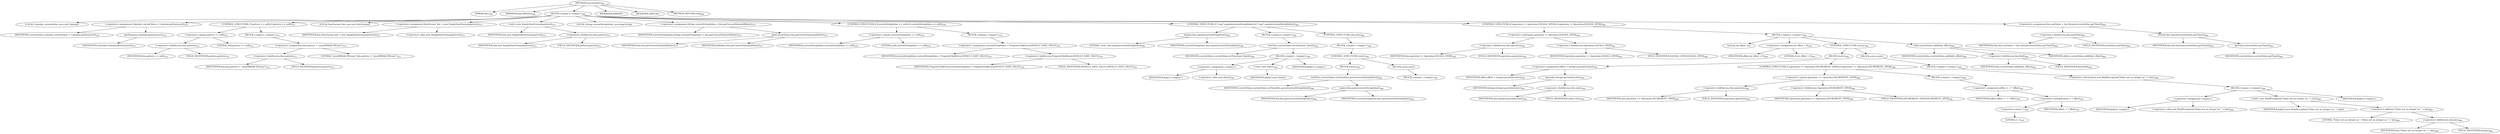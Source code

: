 digraph "executeDate" {  
"574" [label = <(METHOD,executeDate)<SUB>369</SUB>> ]
"46" [label = <(PARAM,this)<SUB>369</SUB>> ]
"575" [label = <(PARAM,String oldValue)<SUB>369</SUB>> ]
"576" [label = <(BLOCK,&lt;empty&gt;,&lt;empty&gt;)<SUB>369</SUB>> ]
"577" [label = <(LOCAL,Calendar currentValue: java.util.Calendar)> ]
"578" [label = <(&lt;operator&gt;.assignment,Calendar currentValue = Calendar.getInstance())<SUB>370</SUB>> ]
"579" [label = <(IDENTIFIER,currentValue,Calendar currentValue = Calendar.getInstance())<SUB>370</SUB>> ]
"580" [label = <(getInstance,Calendar.getInstance())<SUB>370</SUB>> ]
"581" [label = <(IDENTIFIER,Calendar,Calendar.getInstance())<SUB>370</SUB>> ]
"582" [label = <(CONTROL_STRUCTURE,if (pattern == null),if (pattern == null))<SUB>372</SUB>> ]
"583" [label = <(&lt;operator&gt;.equals,pattern == null)<SUB>372</SUB>> ]
"584" [label = <(&lt;operator&gt;.fieldAccess,this.pattern)<SUB>372</SUB>> ]
"585" [label = <(IDENTIFIER,this,pattern == null)<SUB>372</SUB>> ]
"586" [label = <(FIELD_IDENTIFIER,pattern,pattern)<SUB>372</SUB>> ]
"587" [label = <(LITERAL,null,pattern == null)<SUB>372</SUB>> ]
"588" [label = <(BLOCK,&lt;empty&gt;,&lt;empty&gt;)<SUB>372</SUB>> ]
"589" [label = <(&lt;operator&gt;.assignment,this.pattern = &quot;yyyy/MM/dd HH:mm&quot;)<SUB>373</SUB>> ]
"590" [label = <(&lt;operator&gt;.fieldAccess,this.pattern)<SUB>373</SUB>> ]
"591" [label = <(IDENTIFIER,this,this.pattern = &quot;yyyy/MM/dd HH:mm&quot;)<SUB>373</SUB>> ]
"592" [label = <(FIELD_IDENTIFIER,pattern,pattern)<SUB>373</SUB>> ]
"593" [label = <(LITERAL,&quot;yyyy/MM/dd HH:mm&quot;,this.pattern = &quot;yyyy/MM/dd HH:mm&quot;)<SUB>373</SUB>> ]
"44" [label = <(LOCAL,DateFormat fmt: java.text.DateFormat)> ]
"594" [label = <(&lt;operator&gt;.assignment,DateFormat fmt = new SimpleDateFormat(pattern))<SUB>375</SUB>> ]
"595" [label = <(IDENTIFIER,fmt,DateFormat fmt = new SimpleDateFormat(pattern))<SUB>375</SUB>> ]
"596" [label = <(&lt;operator&gt;.alloc,new SimpleDateFormat(pattern))<SUB>375</SUB>> ]
"597" [label = <(&lt;init&gt;,new SimpleDateFormat(pattern))<SUB>375</SUB>> ]
"43" [label = <(IDENTIFIER,fmt,new SimpleDateFormat(pattern))<SUB>375</SUB>> ]
"598" [label = <(&lt;operator&gt;.fieldAccess,this.pattern)<SUB>375</SUB>> ]
"599" [label = <(IDENTIFIER,this,new SimpleDateFormat(pattern))<SUB>375</SUB>> ]
"600" [label = <(FIELD_IDENTIFIER,pattern,pattern)<SUB>375</SUB>> ]
"601" [label = <(LOCAL,String currentStringValue: java.lang.String)> ]
"602" [label = <(&lt;operator&gt;.assignment,String currentStringValue = this.getCurrentValue(oldValue))<SUB>377</SUB>> ]
"603" [label = <(IDENTIFIER,currentStringValue,String currentStringValue = this.getCurrentValue(oldValue))<SUB>377</SUB>> ]
"604" [label = <(getCurrentValue,this.getCurrentValue(oldValue))<SUB>377</SUB>> ]
"45" [label = <(IDENTIFIER,this,this.getCurrentValue(oldValue))<SUB>377</SUB>> ]
"605" [label = <(IDENTIFIER,oldValue,this.getCurrentValue(oldValue))<SUB>377</SUB>> ]
"606" [label = <(CONTROL_STRUCTURE,if (currentStringValue == null),if (currentStringValue == null))<SUB>378</SUB>> ]
"607" [label = <(&lt;operator&gt;.equals,currentStringValue == null)<SUB>378</SUB>> ]
"608" [label = <(IDENTIFIER,currentStringValue,currentStringValue == null)<SUB>378</SUB>> ]
"609" [label = <(LITERAL,null,currentStringValue == null)<SUB>378</SUB>> ]
"610" [label = <(BLOCK,&lt;empty&gt;,&lt;empty&gt;)<SUB>378</SUB>> ]
"611" [label = <(&lt;operator&gt;.assignment,currentStringValue = PropertyFile$Entry.DEFAULT_DATE_VALUE)<SUB>379</SUB>> ]
"612" [label = <(IDENTIFIER,currentStringValue,currentStringValue = PropertyFile$Entry.DEFAULT_DATE_VALUE)<SUB>379</SUB>> ]
"613" [label = <(&lt;operator&gt;.fieldAccess,PropertyFile$Entry.DEFAULT_DATE_VALUE)<SUB>379</SUB>> ]
"614" [label = <(IDENTIFIER,PropertyFile$Entry,currentStringValue = PropertyFile$Entry.DEFAULT_DATE_VALUE)<SUB>379</SUB>> ]
"615" [label = <(FIELD_IDENTIFIER,DEFAULT_DATE_VALUE,DEFAULT_DATE_VALUE)<SUB>379</SUB>> ]
"616" [label = <(CONTROL_STRUCTURE,if (&quot;now&quot;.equals(currentStringValue)),if (&quot;now&quot;.equals(currentStringValue)))<SUB>382</SUB>> ]
"617" [label = <(equals,this.equals(currentStringValue))<SUB>382</SUB>> ]
"618" [label = <(LITERAL,&quot;now&quot;,this.equals(currentStringValue))<SUB>382</SUB>> ]
"619" [label = <(IDENTIFIER,currentStringValue,this.equals(currentStringValue))<SUB>382</SUB>> ]
"620" [label = <(BLOCK,&lt;empty&gt;,&lt;empty&gt;)<SUB>382</SUB>> ]
"621" [label = <(setTime,currentValue.setTime(new Date()))<SUB>383</SUB>> ]
"622" [label = <(IDENTIFIER,currentValue,currentValue.setTime(new Date()))<SUB>383</SUB>> ]
"623" [label = <(BLOCK,&lt;empty&gt;,&lt;empty&gt;)<SUB>383</SUB>> ]
"624" [label = <(&lt;operator&gt;.assignment,&lt;empty&gt;)> ]
"625" [label = <(IDENTIFIER,$obj13,&lt;empty&gt;)> ]
"626" [label = <(&lt;operator&gt;.alloc,new Date())<SUB>383</SUB>> ]
"627" [label = <(&lt;init&gt;,new Date())<SUB>383</SUB>> ]
"628" [label = <(IDENTIFIER,$obj13,new Date())> ]
"629" [label = <(IDENTIFIER,$obj13,&lt;empty&gt;)> ]
"630" [label = <(CONTROL_STRUCTURE,else,else)<SUB>384</SUB>> ]
"631" [label = <(BLOCK,&lt;empty&gt;,&lt;empty&gt;)<SUB>384</SUB>> ]
"632" [label = <(CONTROL_STRUCTURE,try,try)<SUB>385</SUB>> ]
"633" [label = <(BLOCK,try,try)<SUB>385</SUB>> ]
"634" [label = <(setTime,currentValue.setTime(fmt.parse(currentStringValue)))<SUB>386</SUB>> ]
"635" [label = <(IDENTIFIER,currentValue,currentValue.setTime(fmt.parse(currentStringValue)))<SUB>386</SUB>> ]
"636" [label = <(parse,fmt.parse(currentStringValue))<SUB>386</SUB>> ]
"637" [label = <(IDENTIFIER,fmt,fmt.parse(currentStringValue))<SUB>386</SUB>> ]
"638" [label = <(IDENTIFIER,currentStringValue,fmt.parse(currentStringValue))<SUB>386</SUB>> ]
"639" [label = <(BLOCK,catch,catch)> ]
"640" [label = <(BLOCK,&lt;empty&gt;,&lt;empty&gt;)<SUB>387</SUB>> ]
"641" [label = <(CONTROL_STRUCTURE,if (operation != Operation.EQUALS_OPER),if (operation != Operation.EQUALS_OPER))<SUB>392</SUB>> ]
"642" [label = <(&lt;operator&gt;.notEquals,operation != Operation.EQUALS_OPER)<SUB>392</SUB>> ]
"643" [label = <(&lt;operator&gt;.fieldAccess,this.operation)<SUB>392</SUB>> ]
"644" [label = <(IDENTIFIER,this,operation != Operation.EQUALS_OPER)<SUB>392</SUB>> ]
"645" [label = <(FIELD_IDENTIFIER,operation,operation)<SUB>392</SUB>> ]
"646" [label = <(&lt;operator&gt;.fieldAccess,Operation.EQUALS_OPER)<SUB>392</SUB>> ]
"647" [label = <(IDENTIFIER,Operation,operation != Operation.EQUALS_OPER)<SUB>392</SUB>> ]
"648" [label = <(FIELD_IDENTIFIER,EQUALS_OPER,EQUALS_OPER)<SUB>392</SUB>> ]
"649" [label = <(BLOCK,&lt;empty&gt;,&lt;empty&gt;)<SUB>392</SUB>> ]
"650" [label = <(LOCAL,int offset: int)> ]
"651" [label = <(&lt;operator&gt;.assignment,int offset = 0)<SUB>393</SUB>> ]
"652" [label = <(IDENTIFIER,offset,int offset = 0)<SUB>393</SUB>> ]
"653" [label = <(LITERAL,0,int offset = 0)<SUB>393</SUB>> ]
"654" [label = <(CONTROL_STRUCTURE,try,try)<SUB>394</SUB>> ]
"655" [label = <(BLOCK,try,try)<SUB>394</SUB>> ]
"656" [label = <(&lt;operator&gt;.assignment,offset = Integer.parseInt(value))<SUB>395</SUB>> ]
"657" [label = <(IDENTIFIER,offset,offset = Integer.parseInt(value))<SUB>395</SUB>> ]
"658" [label = <(parseInt,Integer.parseInt(value))<SUB>395</SUB>> ]
"659" [label = <(IDENTIFIER,Integer,Integer.parseInt(value))<SUB>395</SUB>> ]
"660" [label = <(&lt;operator&gt;.fieldAccess,this.value)<SUB>395</SUB>> ]
"661" [label = <(IDENTIFIER,this,Integer.parseInt(value))<SUB>395</SUB>> ]
"662" [label = <(FIELD_IDENTIFIER,value,value)<SUB>395</SUB>> ]
"663" [label = <(CONTROL_STRUCTURE,if (operation == Operation.DECREMENT_OPER),if (operation == Operation.DECREMENT_OPER))<SUB>396</SUB>> ]
"664" [label = <(&lt;operator&gt;.equals,operation == Operation.DECREMENT_OPER)<SUB>396</SUB>> ]
"665" [label = <(&lt;operator&gt;.fieldAccess,this.operation)<SUB>396</SUB>> ]
"666" [label = <(IDENTIFIER,this,operation == Operation.DECREMENT_OPER)<SUB>396</SUB>> ]
"667" [label = <(FIELD_IDENTIFIER,operation,operation)<SUB>396</SUB>> ]
"668" [label = <(&lt;operator&gt;.fieldAccess,Operation.DECREMENT_OPER)<SUB>396</SUB>> ]
"669" [label = <(IDENTIFIER,Operation,operation == Operation.DECREMENT_OPER)<SUB>396</SUB>> ]
"670" [label = <(FIELD_IDENTIFIER,DECREMENT_OPER,DECREMENT_OPER)<SUB>396</SUB>> ]
"671" [label = <(BLOCK,&lt;empty&gt;,&lt;empty&gt;)<SUB>396</SUB>> ]
"672" [label = <(&lt;operator&gt;.assignment,offset = -1 * offset)<SUB>397</SUB>> ]
"673" [label = <(IDENTIFIER,offset,offset = -1 * offset)<SUB>397</SUB>> ]
"674" [label = <(&lt;operator&gt;.multiplication,-1 * offset)<SUB>397</SUB>> ]
"675" [label = <(&lt;operator&gt;.minus,-1)<SUB>397</SUB>> ]
"676" [label = <(LITERAL,1,-1)<SUB>397</SUB>> ]
"677" [label = <(IDENTIFIER,offset,-1 * offset)<SUB>397</SUB>> ]
"678" [label = <(BLOCK,catch,catch)> ]
"679" [label = <(BLOCK,&lt;empty&gt;,&lt;empty&gt;)<SUB>399</SUB>> ]
"680" [label = <(&lt;operator&gt;.throw,throw new BuildException(&quot;Value not an integer on &quot; + key);)<SUB>400</SUB>> ]
"681" [label = <(BLOCK,&lt;empty&gt;,&lt;empty&gt;)<SUB>400</SUB>> ]
"682" [label = <(&lt;operator&gt;.assignment,&lt;empty&gt;)> ]
"683" [label = <(IDENTIFIER,$obj14,&lt;empty&gt;)> ]
"684" [label = <(&lt;operator&gt;.alloc,new BuildException(&quot;Value not an integer on &quot; + key))<SUB>400</SUB>> ]
"685" [label = <(&lt;init&gt;,new BuildException(&quot;Value not an integer on &quot; + key))<SUB>400</SUB>> ]
"686" [label = <(IDENTIFIER,$obj14,new BuildException(&quot;Value not an integer on &quot; + key))> ]
"687" [label = <(&lt;operator&gt;.addition,&quot;Value not an integer on &quot; + key)<SUB>400</SUB>> ]
"688" [label = <(LITERAL,&quot;Value not an integer on &quot;,&quot;Value not an integer on &quot; + key)<SUB>400</SUB>> ]
"689" [label = <(&lt;operator&gt;.fieldAccess,this.key)<SUB>400</SUB>> ]
"690" [label = <(IDENTIFIER,this,&quot;Value not an integer on &quot; + key)<SUB>400</SUB>> ]
"691" [label = <(FIELD_IDENTIFIER,key,key)<SUB>400</SUB>> ]
"692" [label = <(IDENTIFIER,$obj14,&lt;empty&gt;)> ]
"693" [label = <(add,currentValue.add(field, offset))<SUB>402</SUB>> ]
"694" [label = <(IDENTIFIER,currentValue,currentValue.add(field, offset))<SUB>402</SUB>> ]
"695" [label = <(&lt;operator&gt;.fieldAccess,this.field)<SUB>402</SUB>> ]
"696" [label = <(IDENTIFIER,this,currentValue.add(field, offset))<SUB>402</SUB>> ]
"697" [label = <(FIELD_IDENTIFIER,field,field)<SUB>402</SUB>> ]
"698" [label = <(IDENTIFIER,offset,currentValue.add(field, offset))<SUB>402</SUB>> ]
"699" [label = <(&lt;operator&gt;.assignment,this.newValue = fmt.format(currentValue.getTime()))<SUB>405</SUB>> ]
"700" [label = <(&lt;operator&gt;.fieldAccess,this.newValue)<SUB>405</SUB>> ]
"701" [label = <(IDENTIFIER,this,this.newValue = fmt.format(currentValue.getTime()))<SUB>405</SUB>> ]
"702" [label = <(FIELD_IDENTIFIER,newValue,newValue)<SUB>405</SUB>> ]
"703" [label = <(format,fmt.format(currentValue.getTime()))<SUB>405</SUB>> ]
"704" [label = <(IDENTIFIER,fmt,fmt.format(currentValue.getTime()))<SUB>405</SUB>> ]
"705" [label = <(getTime,currentValue.getTime())<SUB>405</SUB>> ]
"706" [label = <(IDENTIFIER,currentValue,currentValue.getTime())<SUB>405</SUB>> ]
"707" [label = <(MODIFIER,PRIVATE)> ]
"708" [label = <(MODIFIER,VIRTUAL)> ]
"709" [label = <(METHOD_RETURN,void)<SUB>369</SUB>> ]
  "574" -> "46" 
  "574" -> "575" 
  "574" -> "576" 
  "574" -> "707" 
  "574" -> "708" 
  "574" -> "709" 
  "576" -> "577" 
  "576" -> "578" 
  "576" -> "582" 
  "576" -> "44" 
  "576" -> "594" 
  "576" -> "597" 
  "576" -> "601" 
  "576" -> "602" 
  "576" -> "606" 
  "576" -> "616" 
  "576" -> "641" 
  "576" -> "699" 
  "578" -> "579" 
  "578" -> "580" 
  "580" -> "581" 
  "582" -> "583" 
  "582" -> "588" 
  "583" -> "584" 
  "583" -> "587" 
  "584" -> "585" 
  "584" -> "586" 
  "588" -> "589" 
  "589" -> "590" 
  "589" -> "593" 
  "590" -> "591" 
  "590" -> "592" 
  "594" -> "595" 
  "594" -> "596" 
  "597" -> "43" 
  "597" -> "598" 
  "598" -> "599" 
  "598" -> "600" 
  "602" -> "603" 
  "602" -> "604" 
  "604" -> "45" 
  "604" -> "605" 
  "606" -> "607" 
  "606" -> "610" 
  "607" -> "608" 
  "607" -> "609" 
  "610" -> "611" 
  "611" -> "612" 
  "611" -> "613" 
  "613" -> "614" 
  "613" -> "615" 
  "616" -> "617" 
  "616" -> "620" 
  "616" -> "630" 
  "617" -> "618" 
  "617" -> "619" 
  "620" -> "621" 
  "621" -> "622" 
  "621" -> "623" 
  "623" -> "624" 
  "623" -> "627" 
  "623" -> "629" 
  "624" -> "625" 
  "624" -> "626" 
  "627" -> "628" 
  "630" -> "631" 
  "631" -> "632" 
  "632" -> "633" 
  "632" -> "639" 
  "633" -> "634" 
  "634" -> "635" 
  "634" -> "636" 
  "636" -> "637" 
  "636" -> "638" 
  "639" -> "640" 
  "641" -> "642" 
  "641" -> "649" 
  "642" -> "643" 
  "642" -> "646" 
  "643" -> "644" 
  "643" -> "645" 
  "646" -> "647" 
  "646" -> "648" 
  "649" -> "650" 
  "649" -> "651" 
  "649" -> "654" 
  "649" -> "693" 
  "651" -> "652" 
  "651" -> "653" 
  "654" -> "655" 
  "654" -> "678" 
  "655" -> "656" 
  "655" -> "663" 
  "656" -> "657" 
  "656" -> "658" 
  "658" -> "659" 
  "658" -> "660" 
  "660" -> "661" 
  "660" -> "662" 
  "663" -> "664" 
  "663" -> "671" 
  "664" -> "665" 
  "664" -> "668" 
  "665" -> "666" 
  "665" -> "667" 
  "668" -> "669" 
  "668" -> "670" 
  "671" -> "672" 
  "672" -> "673" 
  "672" -> "674" 
  "674" -> "675" 
  "674" -> "677" 
  "675" -> "676" 
  "678" -> "679" 
  "679" -> "680" 
  "680" -> "681" 
  "681" -> "682" 
  "681" -> "685" 
  "681" -> "692" 
  "682" -> "683" 
  "682" -> "684" 
  "685" -> "686" 
  "685" -> "687" 
  "687" -> "688" 
  "687" -> "689" 
  "689" -> "690" 
  "689" -> "691" 
  "693" -> "694" 
  "693" -> "695" 
  "693" -> "698" 
  "695" -> "696" 
  "695" -> "697" 
  "699" -> "700" 
  "699" -> "703" 
  "700" -> "701" 
  "700" -> "702" 
  "703" -> "704" 
  "703" -> "705" 
  "705" -> "706" 
}

